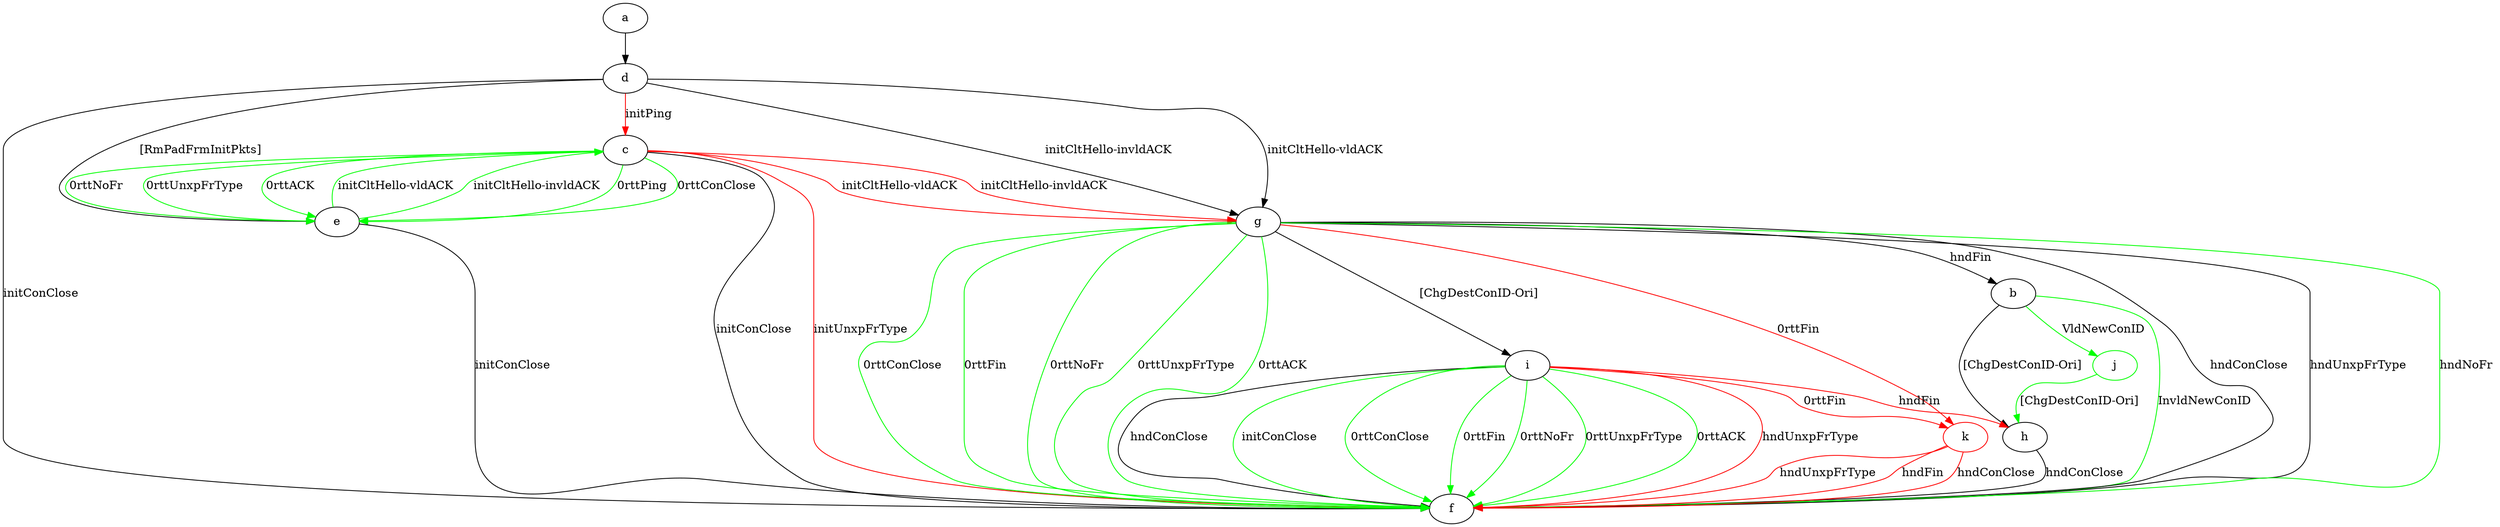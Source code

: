 digraph "" {
	a -> d	[key=0];
	b -> f	[key=0,
		color=green,
		label="InvldNewConID "];
	b -> h	[key=0,
		label="[ChgDestConID-Ori] "];
	j	[color=green];
	b -> j	[key=0,
		color=green,
		label="VldNewConID "];
	c -> e	[key=0,
		color=green,
		label="0rttPing "];
	c -> e	[key=1,
		color=green,
		label="0rttConClose "];
	c -> e	[key=2,
		color=green,
		label="0rttNoFr "];
	c -> e	[key=3,
		color=green,
		label="0rttUnxpFrType "];
	c -> e	[key=4,
		color=green,
		label="0rttACK "];
	c -> f	[key=0,
		label="initConClose "];
	c -> f	[key=1,
		color=red,
		label="initUnxpFrType "];
	c -> g	[key=0,
		color=red,
		label="initCltHello-vldACK "];
	c -> g	[key=1,
		color=red,
		label="initCltHello-invldACK "];
	d -> c	[key=0,
		color=red,
		label="initPing "];
	d -> e	[key=0,
		label="[RmPadFrmInitPkts] "];
	d -> f	[key=0,
		label="initConClose "];
	d -> g	[key=0,
		label="initCltHello-vldACK "];
	d -> g	[key=1,
		label="initCltHello-invldACK "];
	e -> c	[key=0,
		color=green,
		label="initCltHello-vldACK "];
	e -> c	[key=1,
		color=green,
		label="initCltHello-invldACK "];
	e -> f	[key=0,
		label="initConClose "];
	g -> b	[key=0,
		label="hndFin "];
	g -> f	[key=0,
		label="hndConClose "];
	g -> f	[key=1,
		label="hndUnxpFrType "];
	g -> f	[key=2,
		color=green,
		label="hndNoFr "];
	g -> f	[key=3,
		color=green,
		label="0rttConClose "];
	g -> f	[key=4,
		color=green,
		label="0rttFin "];
	g -> f	[key=5,
		color=green,
		label="0rttNoFr "];
	g -> f	[key=6,
		color=green,
		label="0rttUnxpFrType "];
	g -> f	[key=7,
		color=green,
		label="0rttACK "];
	g -> i	[key=0,
		label="[ChgDestConID-Ori] "];
	k	[color=red];
	g -> k	[key=0,
		color=red,
		label="0rttFin "];
	h -> f	[key=0,
		label="hndConClose "];
	i -> f	[key=0,
		label="hndConClose "];
	i -> f	[key=1,
		color=green,
		label="initConClose "];
	i -> f	[key=2,
		color=green,
		label="0rttConClose "];
	i -> f	[key=3,
		color=green,
		label="0rttFin "];
	i -> f	[key=4,
		color=green,
		label="0rttNoFr "];
	i -> f	[key=5,
		color=green,
		label="0rttUnxpFrType "];
	i -> f	[key=6,
		color=green,
		label="0rttACK "];
	i -> f	[key=7,
		color=red,
		label="hndUnxpFrType "];
	i -> h	[key=0,
		color=red,
		label="hndFin "];
	i -> k	[key=0,
		color=red,
		label="0rttFin "];
	j -> h	[key=0,
		color=green,
		label="[ChgDestConID-Ori] "];
	k -> f	[key=0,
		color=red,
		label="hndFin "];
	k -> f	[key=1,
		color=red,
		label="hndConClose "];
	k -> f	[key=2,
		color=red,
		label="hndUnxpFrType "];
}
